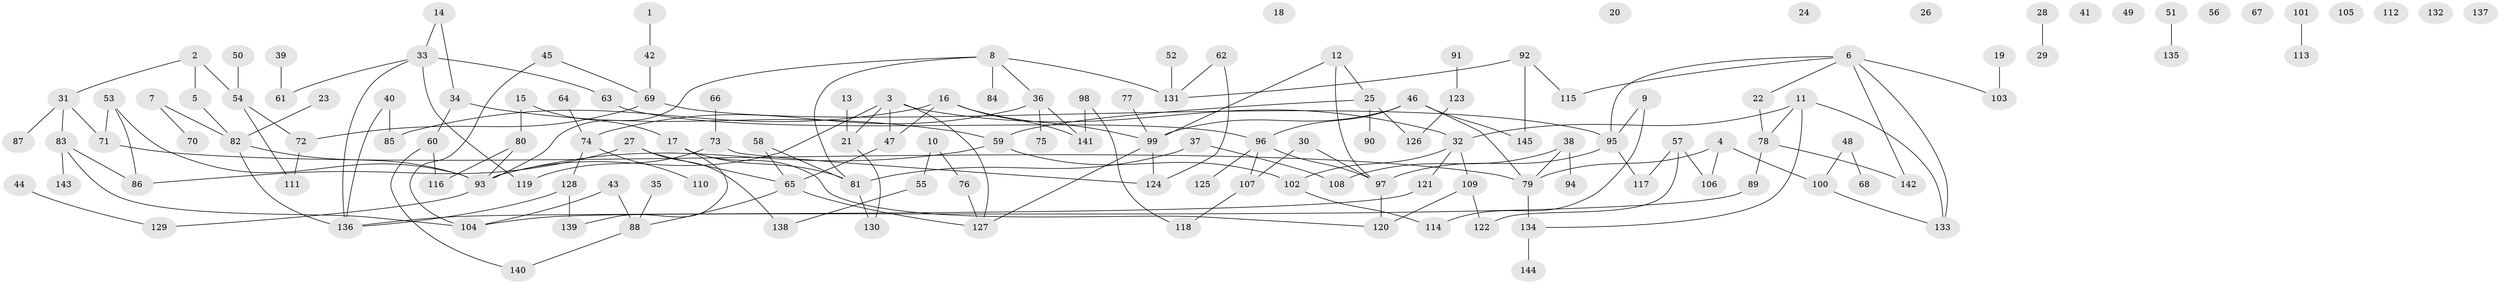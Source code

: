 // coarse degree distribution, {1: 0.17894736842105263, 3: 0.17894736842105263, 10: 0.010526315789473684, 6: 0.05263157894736842, 4: 0.10526315789473684, 5: 0.08421052631578947, 2: 0.22105263157894736, 0: 0.14736842105263157, 7: 0.021052631578947368}
// Generated by graph-tools (version 1.1) at 2025/41/03/06/25 10:41:24]
// undirected, 145 vertices, 173 edges
graph export_dot {
graph [start="1"]
  node [color=gray90,style=filled];
  1;
  2;
  3;
  4;
  5;
  6;
  7;
  8;
  9;
  10;
  11;
  12;
  13;
  14;
  15;
  16;
  17;
  18;
  19;
  20;
  21;
  22;
  23;
  24;
  25;
  26;
  27;
  28;
  29;
  30;
  31;
  32;
  33;
  34;
  35;
  36;
  37;
  38;
  39;
  40;
  41;
  42;
  43;
  44;
  45;
  46;
  47;
  48;
  49;
  50;
  51;
  52;
  53;
  54;
  55;
  56;
  57;
  58;
  59;
  60;
  61;
  62;
  63;
  64;
  65;
  66;
  67;
  68;
  69;
  70;
  71;
  72;
  73;
  74;
  75;
  76;
  77;
  78;
  79;
  80;
  81;
  82;
  83;
  84;
  85;
  86;
  87;
  88;
  89;
  90;
  91;
  92;
  93;
  94;
  95;
  96;
  97;
  98;
  99;
  100;
  101;
  102;
  103;
  104;
  105;
  106;
  107;
  108;
  109;
  110;
  111;
  112;
  113;
  114;
  115;
  116;
  117;
  118;
  119;
  120;
  121;
  122;
  123;
  124;
  125;
  126;
  127;
  128;
  129;
  130;
  131;
  132;
  133;
  134;
  135;
  136;
  137;
  138;
  139;
  140;
  141;
  142;
  143;
  144;
  145;
  1 -- 42;
  2 -- 5;
  2 -- 31;
  2 -- 54;
  3 -- 21;
  3 -- 32;
  3 -- 47;
  3 -- 93;
  3 -- 127;
  4 -- 79;
  4 -- 100;
  4 -- 106;
  5 -- 82;
  6 -- 22;
  6 -- 95;
  6 -- 103;
  6 -- 115;
  6 -- 133;
  6 -- 142;
  7 -- 70;
  7 -- 82;
  8 -- 36;
  8 -- 81;
  8 -- 84;
  8 -- 93;
  8 -- 131;
  9 -- 95;
  9 -- 114;
  10 -- 55;
  10 -- 76;
  11 -- 32;
  11 -- 78;
  11 -- 133;
  11 -- 134;
  12 -- 25;
  12 -- 97;
  12 -- 99;
  13 -- 21;
  14 -- 33;
  14 -- 34;
  15 -- 17;
  15 -- 80;
  16 -- 47;
  16 -- 85;
  16 -- 99;
  16 -- 141;
  17 -- 81;
  17 -- 120;
  17 -- 139;
  19 -- 103;
  21 -- 130;
  22 -- 78;
  23 -- 82;
  25 -- 59;
  25 -- 90;
  25 -- 126;
  27 -- 65;
  27 -- 86;
  27 -- 138;
  28 -- 29;
  30 -- 97;
  30 -- 107;
  31 -- 71;
  31 -- 83;
  31 -- 87;
  32 -- 102;
  32 -- 109;
  32 -- 121;
  33 -- 61;
  33 -- 63;
  33 -- 119;
  33 -- 136;
  34 -- 59;
  34 -- 60;
  35 -- 88;
  36 -- 74;
  36 -- 75;
  36 -- 141;
  37 -- 81;
  37 -- 108;
  38 -- 79;
  38 -- 94;
  38 -- 108;
  39 -- 61;
  40 -- 85;
  40 -- 136;
  42 -- 69;
  43 -- 88;
  43 -- 104;
  44 -- 129;
  45 -- 69;
  45 -- 104;
  46 -- 79;
  46 -- 96;
  46 -- 99;
  46 -- 145;
  47 -- 65;
  48 -- 68;
  48 -- 100;
  50 -- 54;
  51 -- 135;
  52 -- 131;
  53 -- 71;
  53 -- 86;
  53 -- 93;
  54 -- 72;
  54 -- 111;
  55 -- 138;
  57 -- 106;
  57 -- 117;
  57 -- 122;
  58 -- 65;
  58 -- 81;
  59 -- 93;
  59 -- 102;
  60 -- 116;
  60 -- 140;
  62 -- 124;
  62 -- 131;
  63 -- 96;
  64 -- 74;
  65 -- 88;
  65 -- 127;
  66 -- 73;
  69 -- 72;
  69 -- 95;
  71 -- 79;
  72 -- 111;
  73 -- 119;
  73 -- 124;
  74 -- 110;
  74 -- 128;
  76 -- 127;
  77 -- 99;
  78 -- 89;
  78 -- 142;
  79 -- 134;
  80 -- 93;
  80 -- 116;
  81 -- 130;
  82 -- 93;
  82 -- 136;
  83 -- 86;
  83 -- 104;
  83 -- 143;
  88 -- 140;
  89 -- 104;
  91 -- 123;
  92 -- 115;
  92 -- 131;
  92 -- 145;
  93 -- 129;
  95 -- 97;
  95 -- 117;
  96 -- 97;
  96 -- 107;
  96 -- 125;
  97 -- 120;
  98 -- 118;
  98 -- 141;
  99 -- 124;
  99 -- 127;
  100 -- 133;
  101 -- 113;
  102 -- 114;
  107 -- 118;
  109 -- 120;
  109 -- 122;
  121 -- 136;
  123 -- 126;
  128 -- 136;
  128 -- 139;
  134 -- 144;
}

